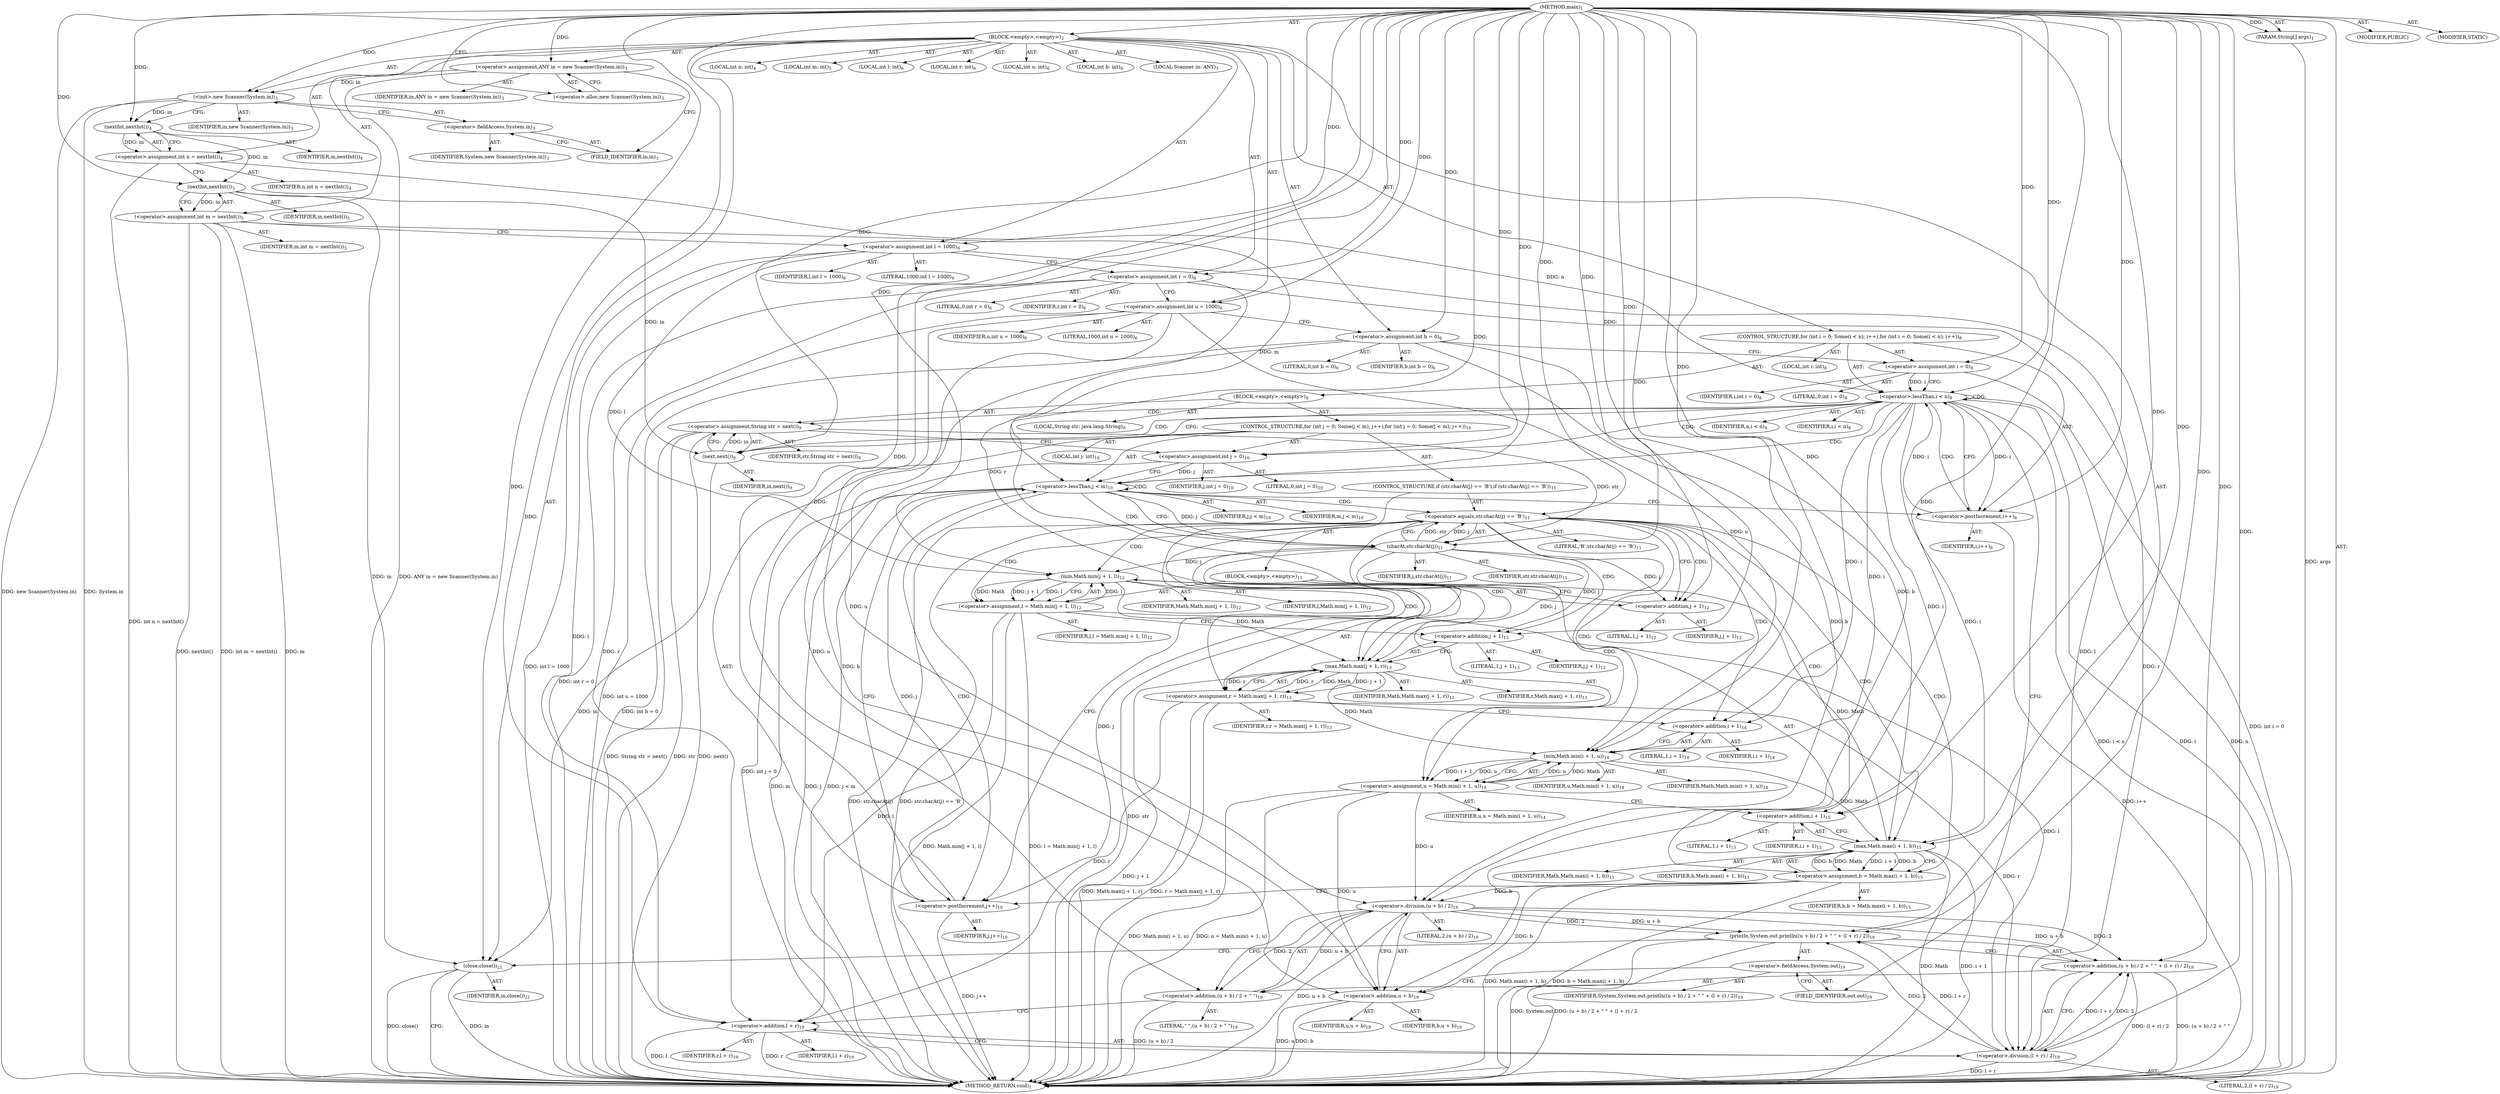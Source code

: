digraph "main" {  
"19" [label = <(METHOD,main)<SUB>1</SUB>> ]
"20" [label = <(PARAM,String[] args)<SUB>1</SUB>> ]
"21" [label = <(BLOCK,&lt;empty&gt;,&lt;empty&gt;)<SUB>2</SUB>> ]
"4" [label = <(LOCAL,Scanner in: ANY)<SUB>3</SUB>> ]
"22" [label = <(&lt;operator&gt;.assignment,ANY in = new Scanner(System.in))<SUB>3</SUB>> ]
"23" [label = <(IDENTIFIER,in,ANY in = new Scanner(System.in))<SUB>3</SUB>> ]
"24" [label = <(&lt;operator&gt;.alloc,new Scanner(System.in))<SUB>3</SUB>> ]
"25" [label = <(&lt;init&gt;,new Scanner(System.in))<SUB>3</SUB>> ]
"3" [label = <(IDENTIFIER,in,new Scanner(System.in))<SUB>3</SUB>> ]
"26" [label = <(&lt;operator&gt;.fieldAccess,System.in)<SUB>3</SUB>> ]
"27" [label = <(IDENTIFIER,System,new Scanner(System.in))<SUB>3</SUB>> ]
"28" [label = <(FIELD_IDENTIFIER,in,in)<SUB>3</SUB>> ]
"29" [label = <(LOCAL,int n: int)<SUB>4</SUB>> ]
"30" [label = <(&lt;operator&gt;.assignment,int n = nextInt())<SUB>4</SUB>> ]
"31" [label = <(IDENTIFIER,n,int n = nextInt())<SUB>4</SUB>> ]
"32" [label = <(nextInt,nextInt())<SUB>4</SUB>> ]
"33" [label = <(IDENTIFIER,in,nextInt())<SUB>4</SUB>> ]
"34" [label = <(LOCAL,int m: int)<SUB>5</SUB>> ]
"35" [label = <(&lt;operator&gt;.assignment,int m = nextInt())<SUB>5</SUB>> ]
"36" [label = <(IDENTIFIER,m,int m = nextInt())<SUB>5</SUB>> ]
"37" [label = <(nextInt,nextInt())<SUB>5</SUB>> ]
"38" [label = <(IDENTIFIER,in,nextInt())<SUB>5</SUB>> ]
"39" [label = <(LOCAL,int l: int)<SUB>6</SUB>> ]
"40" [label = <(LOCAL,int r: int)<SUB>6</SUB>> ]
"41" [label = <(LOCAL,int u: int)<SUB>6</SUB>> ]
"42" [label = <(LOCAL,int b: int)<SUB>6</SUB>> ]
"43" [label = <(&lt;operator&gt;.assignment,int l = 1000)<SUB>6</SUB>> ]
"44" [label = <(IDENTIFIER,l,int l = 1000)<SUB>6</SUB>> ]
"45" [label = <(LITERAL,1000,int l = 1000)<SUB>6</SUB>> ]
"46" [label = <(&lt;operator&gt;.assignment,int r = 0)<SUB>6</SUB>> ]
"47" [label = <(IDENTIFIER,r,int r = 0)<SUB>6</SUB>> ]
"48" [label = <(LITERAL,0,int r = 0)<SUB>6</SUB>> ]
"49" [label = <(&lt;operator&gt;.assignment,int u = 1000)<SUB>6</SUB>> ]
"50" [label = <(IDENTIFIER,u,int u = 1000)<SUB>6</SUB>> ]
"51" [label = <(LITERAL,1000,int u = 1000)<SUB>6</SUB>> ]
"52" [label = <(&lt;operator&gt;.assignment,int b = 0)<SUB>6</SUB>> ]
"53" [label = <(IDENTIFIER,b,int b = 0)<SUB>6</SUB>> ]
"54" [label = <(LITERAL,0,int b = 0)<SUB>6</SUB>> ]
"55" [label = <(CONTROL_STRUCTURE,for (int i = 0; Some(i &lt; n); i++),for (int i = 0; Some(i &lt; n); i++))<SUB>8</SUB>> ]
"56" [label = <(LOCAL,int i: int)<SUB>8</SUB>> ]
"57" [label = <(&lt;operator&gt;.assignment,int i = 0)<SUB>8</SUB>> ]
"58" [label = <(IDENTIFIER,i,int i = 0)<SUB>8</SUB>> ]
"59" [label = <(LITERAL,0,int i = 0)<SUB>8</SUB>> ]
"60" [label = <(&lt;operator&gt;.lessThan,i &lt; n)<SUB>8</SUB>> ]
"61" [label = <(IDENTIFIER,i,i &lt; n)<SUB>8</SUB>> ]
"62" [label = <(IDENTIFIER,n,i &lt; n)<SUB>8</SUB>> ]
"63" [label = <(&lt;operator&gt;.postIncrement,i++)<SUB>8</SUB>> ]
"64" [label = <(IDENTIFIER,i,i++)<SUB>8</SUB>> ]
"65" [label = <(BLOCK,&lt;empty&gt;,&lt;empty&gt;)<SUB>8</SUB>> ]
"66" [label = <(LOCAL,String str: java.lang.String)<SUB>9</SUB>> ]
"67" [label = <(&lt;operator&gt;.assignment,String str = next())<SUB>9</SUB>> ]
"68" [label = <(IDENTIFIER,str,String str = next())<SUB>9</SUB>> ]
"69" [label = <(next,next())<SUB>9</SUB>> ]
"70" [label = <(IDENTIFIER,in,next())<SUB>9</SUB>> ]
"71" [label = <(CONTROL_STRUCTURE,for (int j = 0; Some(j &lt; m); j++),for (int j = 0; Some(j &lt; m); j++))<SUB>10</SUB>> ]
"72" [label = <(LOCAL,int j: int)<SUB>10</SUB>> ]
"73" [label = <(&lt;operator&gt;.assignment,int j = 0)<SUB>10</SUB>> ]
"74" [label = <(IDENTIFIER,j,int j = 0)<SUB>10</SUB>> ]
"75" [label = <(LITERAL,0,int j = 0)<SUB>10</SUB>> ]
"76" [label = <(&lt;operator&gt;.lessThan,j &lt; m)<SUB>10</SUB>> ]
"77" [label = <(IDENTIFIER,j,j &lt; m)<SUB>10</SUB>> ]
"78" [label = <(IDENTIFIER,m,j &lt; m)<SUB>10</SUB>> ]
"79" [label = <(&lt;operator&gt;.postIncrement,j++)<SUB>10</SUB>> ]
"80" [label = <(IDENTIFIER,j,j++)<SUB>10</SUB>> ]
"81" [label = <(CONTROL_STRUCTURE,if (str.charAt(j) == 'B'),if (str.charAt(j) == 'B'))<SUB>11</SUB>> ]
"82" [label = <(&lt;operator&gt;.equals,str.charAt(j) == 'B')<SUB>11</SUB>> ]
"83" [label = <(charAt,str.charAt(j))<SUB>11</SUB>> ]
"84" [label = <(IDENTIFIER,str,str.charAt(j))<SUB>11</SUB>> ]
"85" [label = <(IDENTIFIER,j,str.charAt(j))<SUB>11</SUB>> ]
"86" [label = <(LITERAL,'B',str.charAt(j) == 'B')<SUB>11</SUB>> ]
"87" [label = <(BLOCK,&lt;empty&gt;,&lt;empty&gt;)<SUB>11</SUB>> ]
"88" [label = <(&lt;operator&gt;.assignment,l = Math.min(j + 1, l))<SUB>12</SUB>> ]
"89" [label = <(IDENTIFIER,l,l = Math.min(j + 1, l))<SUB>12</SUB>> ]
"90" [label = <(min,Math.min(j + 1, l))<SUB>12</SUB>> ]
"91" [label = <(IDENTIFIER,Math,Math.min(j + 1, l))<SUB>12</SUB>> ]
"92" [label = <(&lt;operator&gt;.addition,j + 1)<SUB>12</SUB>> ]
"93" [label = <(IDENTIFIER,j,j + 1)<SUB>12</SUB>> ]
"94" [label = <(LITERAL,1,j + 1)<SUB>12</SUB>> ]
"95" [label = <(IDENTIFIER,l,Math.min(j + 1, l))<SUB>12</SUB>> ]
"96" [label = <(&lt;operator&gt;.assignment,r = Math.max(j + 1, r))<SUB>13</SUB>> ]
"97" [label = <(IDENTIFIER,r,r = Math.max(j + 1, r))<SUB>13</SUB>> ]
"98" [label = <(max,Math.max(j + 1, r))<SUB>13</SUB>> ]
"99" [label = <(IDENTIFIER,Math,Math.max(j + 1, r))<SUB>13</SUB>> ]
"100" [label = <(&lt;operator&gt;.addition,j + 1)<SUB>13</SUB>> ]
"101" [label = <(IDENTIFIER,j,j + 1)<SUB>13</SUB>> ]
"102" [label = <(LITERAL,1,j + 1)<SUB>13</SUB>> ]
"103" [label = <(IDENTIFIER,r,Math.max(j + 1, r))<SUB>13</SUB>> ]
"104" [label = <(&lt;operator&gt;.assignment,u = Math.min(i + 1, u))<SUB>14</SUB>> ]
"105" [label = <(IDENTIFIER,u,u = Math.min(i + 1, u))<SUB>14</SUB>> ]
"106" [label = <(min,Math.min(i + 1, u))<SUB>14</SUB>> ]
"107" [label = <(IDENTIFIER,Math,Math.min(i + 1, u))<SUB>14</SUB>> ]
"108" [label = <(&lt;operator&gt;.addition,i + 1)<SUB>14</SUB>> ]
"109" [label = <(IDENTIFIER,i,i + 1)<SUB>14</SUB>> ]
"110" [label = <(LITERAL,1,i + 1)<SUB>14</SUB>> ]
"111" [label = <(IDENTIFIER,u,Math.min(i + 1, u))<SUB>14</SUB>> ]
"112" [label = <(&lt;operator&gt;.assignment,b = Math.max(i + 1, b))<SUB>15</SUB>> ]
"113" [label = <(IDENTIFIER,b,b = Math.max(i + 1, b))<SUB>15</SUB>> ]
"114" [label = <(max,Math.max(i + 1, b))<SUB>15</SUB>> ]
"115" [label = <(IDENTIFIER,Math,Math.max(i + 1, b))<SUB>15</SUB>> ]
"116" [label = <(&lt;operator&gt;.addition,i + 1)<SUB>15</SUB>> ]
"117" [label = <(IDENTIFIER,i,i + 1)<SUB>15</SUB>> ]
"118" [label = <(LITERAL,1,i + 1)<SUB>15</SUB>> ]
"119" [label = <(IDENTIFIER,b,Math.max(i + 1, b))<SUB>15</SUB>> ]
"120" [label = <(println,System.out.println((u + b) / 2 + &quot; &quot; + (l + r) / 2))<SUB>19</SUB>> ]
"121" [label = <(&lt;operator&gt;.fieldAccess,System.out)<SUB>19</SUB>> ]
"122" [label = <(IDENTIFIER,System,System.out.println((u + b) / 2 + &quot; &quot; + (l + r) / 2))<SUB>19</SUB>> ]
"123" [label = <(FIELD_IDENTIFIER,out,out)<SUB>19</SUB>> ]
"124" [label = <(&lt;operator&gt;.addition,(u + b) / 2 + &quot; &quot; + (l + r) / 2)<SUB>19</SUB>> ]
"125" [label = <(&lt;operator&gt;.addition,(u + b) / 2 + &quot; &quot;)<SUB>19</SUB>> ]
"126" [label = <(&lt;operator&gt;.division,(u + b) / 2)<SUB>19</SUB>> ]
"127" [label = <(&lt;operator&gt;.addition,u + b)<SUB>19</SUB>> ]
"128" [label = <(IDENTIFIER,u,u + b)<SUB>19</SUB>> ]
"129" [label = <(IDENTIFIER,b,u + b)<SUB>19</SUB>> ]
"130" [label = <(LITERAL,2,(u + b) / 2)<SUB>19</SUB>> ]
"131" [label = <(LITERAL,&quot; &quot;,(u + b) / 2 + &quot; &quot;)<SUB>19</SUB>> ]
"132" [label = <(&lt;operator&gt;.division,(l + r) / 2)<SUB>19</SUB>> ]
"133" [label = <(&lt;operator&gt;.addition,l + r)<SUB>19</SUB>> ]
"134" [label = <(IDENTIFIER,l,l + r)<SUB>19</SUB>> ]
"135" [label = <(IDENTIFIER,r,l + r)<SUB>19</SUB>> ]
"136" [label = <(LITERAL,2,(l + r) / 2)<SUB>19</SUB>> ]
"137" [label = <(close,close())<SUB>21</SUB>> ]
"138" [label = <(IDENTIFIER,in,close())<SUB>21</SUB>> ]
"139" [label = <(MODIFIER,PUBLIC)> ]
"140" [label = <(MODIFIER,STATIC)> ]
"141" [label = <(METHOD_RETURN,void)<SUB>1</SUB>> ]
  "19" -> "20"  [ label = "AST: "] 
  "19" -> "21"  [ label = "AST: "] 
  "19" -> "139"  [ label = "AST: "] 
  "19" -> "140"  [ label = "AST: "] 
  "19" -> "141"  [ label = "AST: "] 
  "21" -> "4"  [ label = "AST: "] 
  "21" -> "22"  [ label = "AST: "] 
  "21" -> "25"  [ label = "AST: "] 
  "21" -> "29"  [ label = "AST: "] 
  "21" -> "30"  [ label = "AST: "] 
  "21" -> "34"  [ label = "AST: "] 
  "21" -> "35"  [ label = "AST: "] 
  "21" -> "39"  [ label = "AST: "] 
  "21" -> "40"  [ label = "AST: "] 
  "21" -> "41"  [ label = "AST: "] 
  "21" -> "42"  [ label = "AST: "] 
  "21" -> "43"  [ label = "AST: "] 
  "21" -> "46"  [ label = "AST: "] 
  "21" -> "49"  [ label = "AST: "] 
  "21" -> "52"  [ label = "AST: "] 
  "21" -> "55"  [ label = "AST: "] 
  "21" -> "120"  [ label = "AST: "] 
  "21" -> "137"  [ label = "AST: "] 
  "22" -> "23"  [ label = "AST: "] 
  "22" -> "24"  [ label = "AST: "] 
  "25" -> "3"  [ label = "AST: "] 
  "25" -> "26"  [ label = "AST: "] 
  "26" -> "27"  [ label = "AST: "] 
  "26" -> "28"  [ label = "AST: "] 
  "30" -> "31"  [ label = "AST: "] 
  "30" -> "32"  [ label = "AST: "] 
  "32" -> "33"  [ label = "AST: "] 
  "35" -> "36"  [ label = "AST: "] 
  "35" -> "37"  [ label = "AST: "] 
  "37" -> "38"  [ label = "AST: "] 
  "43" -> "44"  [ label = "AST: "] 
  "43" -> "45"  [ label = "AST: "] 
  "46" -> "47"  [ label = "AST: "] 
  "46" -> "48"  [ label = "AST: "] 
  "49" -> "50"  [ label = "AST: "] 
  "49" -> "51"  [ label = "AST: "] 
  "52" -> "53"  [ label = "AST: "] 
  "52" -> "54"  [ label = "AST: "] 
  "55" -> "56"  [ label = "AST: "] 
  "55" -> "57"  [ label = "AST: "] 
  "55" -> "60"  [ label = "AST: "] 
  "55" -> "63"  [ label = "AST: "] 
  "55" -> "65"  [ label = "AST: "] 
  "57" -> "58"  [ label = "AST: "] 
  "57" -> "59"  [ label = "AST: "] 
  "60" -> "61"  [ label = "AST: "] 
  "60" -> "62"  [ label = "AST: "] 
  "63" -> "64"  [ label = "AST: "] 
  "65" -> "66"  [ label = "AST: "] 
  "65" -> "67"  [ label = "AST: "] 
  "65" -> "71"  [ label = "AST: "] 
  "67" -> "68"  [ label = "AST: "] 
  "67" -> "69"  [ label = "AST: "] 
  "69" -> "70"  [ label = "AST: "] 
  "71" -> "72"  [ label = "AST: "] 
  "71" -> "73"  [ label = "AST: "] 
  "71" -> "76"  [ label = "AST: "] 
  "71" -> "79"  [ label = "AST: "] 
  "71" -> "81"  [ label = "AST: "] 
  "73" -> "74"  [ label = "AST: "] 
  "73" -> "75"  [ label = "AST: "] 
  "76" -> "77"  [ label = "AST: "] 
  "76" -> "78"  [ label = "AST: "] 
  "79" -> "80"  [ label = "AST: "] 
  "81" -> "82"  [ label = "AST: "] 
  "81" -> "87"  [ label = "AST: "] 
  "82" -> "83"  [ label = "AST: "] 
  "82" -> "86"  [ label = "AST: "] 
  "83" -> "84"  [ label = "AST: "] 
  "83" -> "85"  [ label = "AST: "] 
  "87" -> "88"  [ label = "AST: "] 
  "87" -> "96"  [ label = "AST: "] 
  "87" -> "104"  [ label = "AST: "] 
  "87" -> "112"  [ label = "AST: "] 
  "88" -> "89"  [ label = "AST: "] 
  "88" -> "90"  [ label = "AST: "] 
  "90" -> "91"  [ label = "AST: "] 
  "90" -> "92"  [ label = "AST: "] 
  "90" -> "95"  [ label = "AST: "] 
  "92" -> "93"  [ label = "AST: "] 
  "92" -> "94"  [ label = "AST: "] 
  "96" -> "97"  [ label = "AST: "] 
  "96" -> "98"  [ label = "AST: "] 
  "98" -> "99"  [ label = "AST: "] 
  "98" -> "100"  [ label = "AST: "] 
  "98" -> "103"  [ label = "AST: "] 
  "100" -> "101"  [ label = "AST: "] 
  "100" -> "102"  [ label = "AST: "] 
  "104" -> "105"  [ label = "AST: "] 
  "104" -> "106"  [ label = "AST: "] 
  "106" -> "107"  [ label = "AST: "] 
  "106" -> "108"  [ label = "AST: "] 
  "106" -> "111"  [ label = "AST: "] 
  "108" -> "109"  [ label = "AST: "] 
  "108" -> "110"  [ label = "AST: "] 
  "112" -> "113"  [ label = "AST: "] 
  "112" -> "114"  [ label = "AST: "] 
  "114" -> "115"  [ label = "AST: "] 
  "114" -> "116"  [ label = "AST: "] 
  "114" -> "119"  [ label = "AST: "] 
  "116" -> "117"  [ label = "AST: "] 
  "116" -> "118"  [ label = "AST: "] 
  "120" -> "121"  [ label = "AST: "] 
  "120" -> "124"  [ label = "AST: "] 
  "121" -> "122"  [ label = "AST: "] 
  "121" -> "123"  [ label = "AST: "] 
  "124" -> "125"  [ label = "AST: "] 
  "124" -> "132"  [ label = "AST: "] 
  "125" -> "126"  [ label = "AST: "] 
  "125" -> "131"  [ label = "AST: "] 
  "126" -> "127"  [ label = "AST: "] 
  "126" -> "130"  [ label = "AST: "] 
  "127" -> "128"  [ label = "AST: "] 
  "127" -> "129"  [ label = "AST: "] 
  "132" -> "133"  [ label = "AST: "] 
  "132" -> "136"  [ label = "AST: "] 
  "133" -> "134"  [ label = "AST: "] 
  "133" -> "135"  [ label = "AST: "] 
  "137" -> "138"  [ label = "AST: "] 
  "22" -> "28"  [ label = "CFG: "] 
  "25" -> "32"  [ label = "CFG: "] 
  "30" -> "37"  [ label = "CFG: "] 
  "35" -> "43"  [ label = "CFG: "] 
  "43" -> "46"  [ label = "CFG: "] 
  "46" -> "49"  [ label = "CFG: "] 
  "49" -> "52"  [ label = "CFG: "] 
  "52" -> "57"  [ label = "CFG: "] 
  "120" -> "137"  [ label = "CFG: "] 
  "137" -> "141"  [ label = "CFG: "] 
  "24" -> "22"  [ label = "CFG: "] 
  "26" -> "25"  [ label = "CFG: "] 
  "32" -> "30"  [ label = "CFG: "] 
  "37" -> "35"  [ label = "CFG: "] 
  "57" -> "60"  [ label = "CFG: "] 
  "60" -> "69"  [ label = "CFG: "] 
  "60" -> "123"  [ label = "CFG: "] 
  "63" -> "60"  [ label = "CFG: "] 
  "121" -> "127"  [ label = "CFG: "] 
  "124" -> "120"  [ label = "CFG: "] 
  "28" -> "26"  [ label = "CFG: "] 
  "67" -> "73"  [ label = "CFG: "] 
  "123" -> "121"  [ label = "CFG: "] 
  "125" -> "133"  [ label = "CFG: "] 
  "132" -> "124"  [ label = "CFG: "] 
  "69" -> "67"  [ label = "CFG: "] 
  "73" -> "76"  [ label = "CFG: "] 
  "76" -> "83"  [ label = "CFG: "] 
  "76" -> "63"  [ label = "CFG: "] 
  "79" -> "76"  [ label = "CFG: "] 
  "126" -> "125"  [ label = "CFG: "] 
  "133" -> "132"  [ label = "CFG: "] 
  "82" -> "92"  [ label = "CFG: "] 
  "82" -> "79"  [ label = "CFG: "] 
  "127" -> "126"  [ label = "CFG: "] 
  "83" -> "82"  [ label = "CFG: "] 
  "88" -> "100"  [ label = "CFG: "] 
  "96" -> "108"  [ label = "CFG: "] 
  "104" -> "116"  [ label = "CFG: "] 
  "112" -> "79"  [ label = "CFG: "] 
  "90" -> "88"  [ label = "CFG: "] 
  "98" -> "96"  [ label = "CFG: "] 
  "106" -> "104"  [ label = "CFG: "] 
  "114" -> "112"  [ label = "CFG: "] 
  "92" -> "90"  [ label = "CFG: "] 
  "100" -> "98"  [ label = "CFG: "] 
  "108" -> "106"  [ label = "CFG: "] 
  "116" -> "114"  [ label = "CFG: "] 
  "19" -> "24"  [ label = "CFG: "] 
  "20" -> "141"  [ label = "DDG: args"] 
  "22" -> "141"  [ label = "DDG: ANY in = new Scanner(System.in)"] 
  "25" -> "141"  [ label = "DDG: System.in"] 
  "25" -> "141"  [ label = "DDG: new Scanner(System.in)"] 
  "30" -> "141"  [ label = "DDG: int n = nextInt()"] 
  "35" -> "141"  [ label = "DDG: m"] 
  "35" -> "141"  [ label = "DDG: nextInt()"] 
  "35" -> "141"  [ label = "DDG: int m = nextInt()"] 
  "43" -> "141"  [ label = "DDG: int l = 1000"] 
  "46" -> "141"  [ label = "DDG: int r = 0"] 
  "49" -> "141"  [ label = "DDG: int u = 1000"] 
  "52" -> "141"  [ label = "DDG: int b = 0"] 
  "57" -> "141"  [ label = "DDG: int i = 0"] 
  "60" -> "141"  [ label = "DDG: i"] 
  "60" -> "141"  [ label = "DDG: n"] 
  "60" -> "141"  [ label = "DDG: i &lt; n"] 
  "120" -> "141"  [ label = "DDG: System.out"] 
  "127" -> "141"  [ label = "DDG: u"] 
  "127" -> "141"  [ label = "DDG: b"] 
  "126" -> "141"  [ label = "DDG: u + b"] 
  "125" -> "141"  [ label = "DDG: (u + b) / 2"] 
  "124" -> "141"  [ label = "DDG: (u + b) / 2 + &quot; &quot;"] 
  "133" -> "141"  [ label = "DDG: l"] 
  "133" -> "141"  [ label = "DDG: r"] 
  "132" -> "141"  [ label = "DDG: l + r"] 
  "124" -> "141"  [ label = "DDG: (l + r) / 2"] 
  "120" -> "141"  [ label = "DDG: (u + b) / 2 + &quot; &quot; + (l + r) / 2"] 
  "137" -> "141"  [ label = "DDG: in"] 
  "137" -> "141"  [ label = "DDG: close()"] 
  "67" -> "141"  [ label = "DDG: str"] 
  "67" -> "141"  [ label = "DDG: next()"] 
  "67" -> "141"  [ label = "DDG: String str = next()"] 
  "73" -> "141"  [ label = "DDG: int j = 0"] 
  "76" -> "141"  [ label = "DDG: j"] 
  "76" -> "141"  [ label = "DDG: m"] 
  "76" -> "141"  [ label = "DDG: j &lt; m"] 
  "63" -> "141"  [ label = "DDG: i++"] 
  "83" -> "141"  [ label = "DDG: str"] 
  "82" -> "141"  [ label = "DDG: str.charAt(j)"] 
  "82" -> "141"  [ label = "DDG: str.charAt(j) == 'B'"] 
  "88" -> "141"  [ label = "DDG: Math.min(j + 1, l)"] 
  "88" -> "141"  [ label = "DDG: l = Math.min(j + 1, l)"] 
  "98" -> "141"  [ label = "DDG: j + 1"] 
  "96" -> "141"  [ label = "DDG: Math.max(j + 1, r)"] 
  "96" -> "141"  [ label = "DDG: r = Math.max(j + 1, r)"] 
  "104" -> "141"  [ label = "DDG: Math.min(i + 1, u)"] 
  "104" -> "141"  [ label = "DDG: u = Math.min(i + 1, u)"] 
  "114" -> "141"  [ label = "DDG: Math"] 
  "114" -> "141"  [ label = "DDG: i + 1"] 
  "112" -> "141"  [ label = "DDG: Math.max(i + 1, b)"] 
  "112" -> "141"  [ label = "DDG: b = Math.max(i + 1, b)"] 
  "79" -> "141"  [ label = "DDG: j++"] 
  "19" -> "20"  [ label = "DDG: "] 
  "19" -> "22"  [ label = "DDG: "] 
  "32" -> "30"  [ label = "DDG: in"] 
  "37" -> "35"  [ label = "DDG: in"] 
  "19" -> "43"  [ label = "DDG: "] 
  "19" -> "46"  [ label = "DDG: "] 
  "19" -> "49"  [ label = "DDG: "] 
  "19" -> "52"  [ label = "DDG: "] 
  "22" -> "25"  [ label = "DDG: in"] 
  "19" -> "25"  [ label = "DDG: "] 
  "19" -> "57"  [ label = "DDG: "] 
  "126" -> "120"  [ label = "DDG: u + b"] 
  "126" -> "120"  [ label = "DDG: 2"] 
  "19" -> "120"  [ label = "DDG: "] 
  "132" -> "120"  [ label = "DDG: l + r"] 
  "132" -> "120"  [ label = "DDG: 2"] 
  "37" -> "137"  [ label = "DDG: in"] 
  "69" -> "137"  [ label = "DDG: in"] 
  "19" -> "137"  [ label = "DDG: "] 
  "25" -> "32"  [ label = "DDG: in"] 
  "19" -> "32"  [ label = "DDG: "] 
  "32" -> "37"  [ label = "DDG: in"] 
  "19" -> "37"  [ label = "DDG: "] 
  "57" -> "60"  [ label = "DDG: i"] 
  "63" -> "60"  [ label = "DDG: i"] 
  "19" -> "60"  [ label = "DDG: "] 
  "30" -> "60"  [ label = "DDG: n"] 
  "60" -> "63"  [ label = "DDG: i"] 
  "19" -> "63"  [ label = "DDG: "] 
  "69" -> "67"  [ label = "DDG: in"] 
  "126" -> "124"  [ label = "DDG: u + b"] 
  "126" -> "124"  [ label = "DDG: 2"] 
  "19" -> "124"  [ label = "DDG: "] 
  "132" -> "124"  [ label = "DDG: l + r"] 
  "132" -> "124"  [ label = "DDG: 2"] 
  "19" -> "73"  [ label = "DDG: "] 
  "126" -> "125"  [ label = "DDG: u + b"] 
  "126" -> "125"  [ label = "DDG: 2"] 
  "19" -> "125"  [ label = "DDG: "] 
  "43" -> "132"  [ label = "DDG: l"] 
  "88" -> "132"  [ label = "DDG: l"] 
  "19" -> "132"  [ label = "DDG: "] 
  "46" -> "132"  [ label = "DDG: r"] 
  "96" -> "132"  [ label = "DDG: r"] 
  "37" -> "69"  [ label = "DDG: in"] 
  "19" -> "69"  [ label = "DDG: "] 
  "73" -> "76"  [ label = "DDG: j"] 
  "79" -> "76"  [ label = "DDG: j"] 
  "19" -> "76"  [ label = "DDG: "] 
  "35" -> "76"  [ label = "DDG: m"] 
  "83" -> "79"  [ label = "DDG: j"] 
  "19" -> "79"  [ label = "DDG: "] 
  "49" -> "126"  [ label = "DDG: u"] 
  "104" -> "126"  [ label = "DDG: u"] 
  "19" -> "126"  [ label = "DDG: "] 
  "52" -> "126"  [ label = "DDG: b"] 
  "112" -> "126"  [ label = "DDG: b"] 
  "43" -> "133"  [ label = "DDG: l"] 
  "88" -> "133"  [ label = "DDG: l"] 
  "19" -> "133"  [ label = "DDG: "] 
  "46" -> "133"  [ label = "DDG: r"] 
  "96" -> "133"  [ label = "DDG: r"] 
  "83" -> "82"  [ label = "DDG: str"] 
  "83" -> "82"  [ label = "DDG: j"] 
  "19" -> "82"  [ label = "DDG: "] 
  "90" -> "88"  [ label = "DDG: Math"] 
  "90" -> "88"  [ label = "DDG: j + 1"] 
  "90" -> "88"  [ label = "DDG: l"] 
  "98" -> "96"  [ label = "DDG: Math"] 
  "98" -> "96"  [ label = "DDG: j + 1"] 
  "98" -> "96"  [ label = "DDG: r"] 
  "106" -> "104"  [ label = "DDG: Math"] 
  "106" -> "104"  [ label = "DDG: i + 1"] 
  "106" -> "104"  [ label = "DDG: u"] 
  "114" -> "112"  [ label = "DDG: Math"] 
  "114" -> "112"  [ label = "DDG: i + 1"] 
  "114" -> "112"  [ label = "DDG: b"] 
  "49" -> "127"  [ label = "DDG: u"] 
  "104" -> "127"  [ label = "DDG: u"] 
  "19" -> "127"  [ label = "DDG: "] 
  "52" -> "127"  [ label = "DDG: b"] 
  "112" -> "127"  [ label = "DDG: b"] 
  "67" -> "83"  [ label = "DDG: str"] 
  "19" -> "83"  [ label = "DDG: "] 
  "76" -> "83"  [ label = "DDG: j"] 
  "114" -> "90"  [ label = "DDG: Math"] 
  "19" -> "90"  [ label = "DDG: "] 
  "83" -> "90"  [ label = "DDG: j"] 
  "43" -> "90"  [ label = "DDG: l"] 
  "88" -> "90"  [ label = "DDG: l"] 
  "90" -> "98"  [ label = "DDG: Math"] 
  "19" -> "98"  [ label = "DDG: "] 
  "83" -> "98"  [ label = "DDG: j"] 
  "46" -> "98"  [ label = "DDG: r"] 
  "96" -> "98"  [ label = "DDG: r"] 
  "98" -> "106"  [ label = "DDG: Math"] 
  "19" -> "106"  [ label = "DDG: "] 
  "60" -> "106"  [ label = "DDG: i"] 
  "49" -> "106"  [ label = "DDG: u"] 
  "104" -> "106"  [ label = "DDG: u"] 
  "106" -> "114"  [ label = "DDG: Math"] 
  "19" -> "114"  [ label = "DDG: "] 
  "60" -> "114"  [ label = "DDG: i"] 
  "52" -> "114"  [ label = "DDG: b"] 
  "112" -> "114"  [ label = "DDG: b"] 
  "83" -> "92"  [ label = "DDG: j"] 
  "19" -> "92"  [ label = "DDG: "] 
  "19" -> "100"  [ label = "DDG: "] 
  "83" -> "100"  [ label = "DDG: j"] 
  "60" -> "108"  [ label = "DDG: i"] 
  "19" -> "108"  [ label = "DDG: "] 
  "19" -> "116"  [ label = "DDG: "] 
  "60" -> "116"  [ label = "DDG: i"] 
  "60" -> "60"  [ label = "CDG: "] 
  "60" -> "73"  [ label = "CDG: "] 
  "60" -> "69"  [ label = "CDG: "] 
  "60" -> "67"  [ label = "CDG: "] 
  "60" -> "76"  [ label = "CDG: "] 
  "60" -> "63"  [ label = "CDG: "] 
  "76" -> "76"  [ label = "CDG: "] 
  "76" -> "82"  [ label = "CDG: "] 
  "76" -> "79"  [ label = "CDG: "] 
  "76" -> "83"  [ label = "CDG: "] 
  "82" -> "96"  [ label = "CDG: "] 
  "82" -> "98"  [ label = "CDG: "] 
  "82" -> "116"  [ label = "CDG: "] 
  "82" -> "114"  [ label = "CDG: "] 
  "82" -> "104"  [ label = "CDG: "] 
  "82" -> "92"  [ label = "CDG: "] 
  "82" -> "106"  [ label = "CDG: "] 
  "82" -> "112"  [ label = "CDG: "] 
  "82" -> "90"  [ label = "CDG: "] 
  "82" -> "100"  [ label = "CDG: "] 
  "82" -> "88"  [ label = "CDG: "] 
  "82" -> "108"  [ label = "CDG: "] 
}
